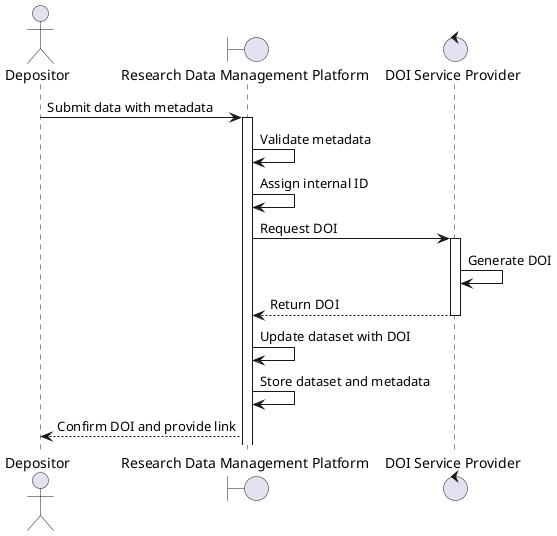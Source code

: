 @startuml

actor Depositor
boundary "Research Data Management Platform" as Platform
control "DOI Service Provider" as DOIService

Depositor -> Platform : Submit data with metadata
activate Platform

Platform -> Platform : Validate metadata
Platform -> Platform : Assign internal ID
Platform -> DOIService : Request DOI
activate DOIService

DOIService -> DOIService : Generate DOI
DOIService --> Platform : Return DOI
deactivate DOIService

Platform -> Platform : Update dataset with DOI
Platform -> Platform : Store dataset and metadata
Platform --> Depositor : Confirm DOI and provide link

@enduml